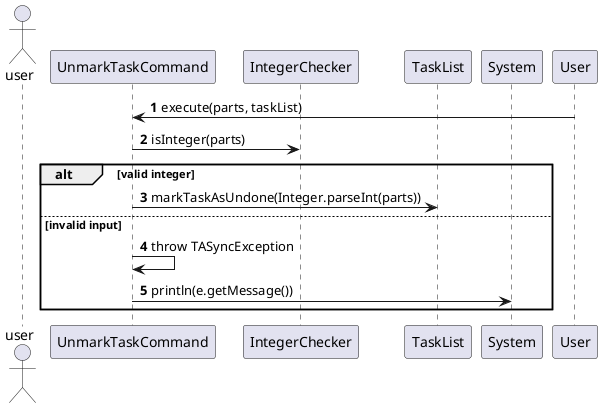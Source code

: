@startuml
'https://plantuml.com/sequence-diagram

actor user
autonumber

participant "UnmarkTaskCommand" as UnmarkCmd
participant "IntegerChecker" as Checker
participant "TaskList" as TaskList
participant "System" as Console

User -> UnmarkCmd : execute(parts, taskList)

UnmarkCmd -> Checker : isInteger(parts)
alt valid integer
    UnmarkCmd -> TaskList : markTaskAsUndone(Integer.parseInt(parts))
else invalid input
    UnmarkCmd -> UnmarkCmd : throw TASyncException
    UnmarkCmd -> Console : println(e.getMessage())
end

@enduml